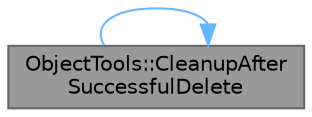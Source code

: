 digraph "ObjectTools::CleanupAfterSuccessfulDelete"
{
 // INTERACTIVE_SVG=YES
 // LATEX_PDF_SIZE
  bgcolor="transparent";
  edge [fontname=Helvetica,fontsize=10,labelfontname=Helvetica,labelfontsize=10];
  node [fontname=Helvetica,fontsize=10,shape=box,height=0.2,width=0.4];
  rankdir="LR";
  Node1 [id="Node000001",label="ObjectTools::CleanupAfter\lSuccessfulDelete",height=0.2,width=0.4,color="gray40", fillcolor="grey60", style="filled", fontcolor="black",tooltip="Collects garbage and marks truely empty packages for delete."];
  Node1 -> Node1 [id="edge1_Node000001_Node000001",color="steelblue1",style="solid",tooltip=" "];
}
